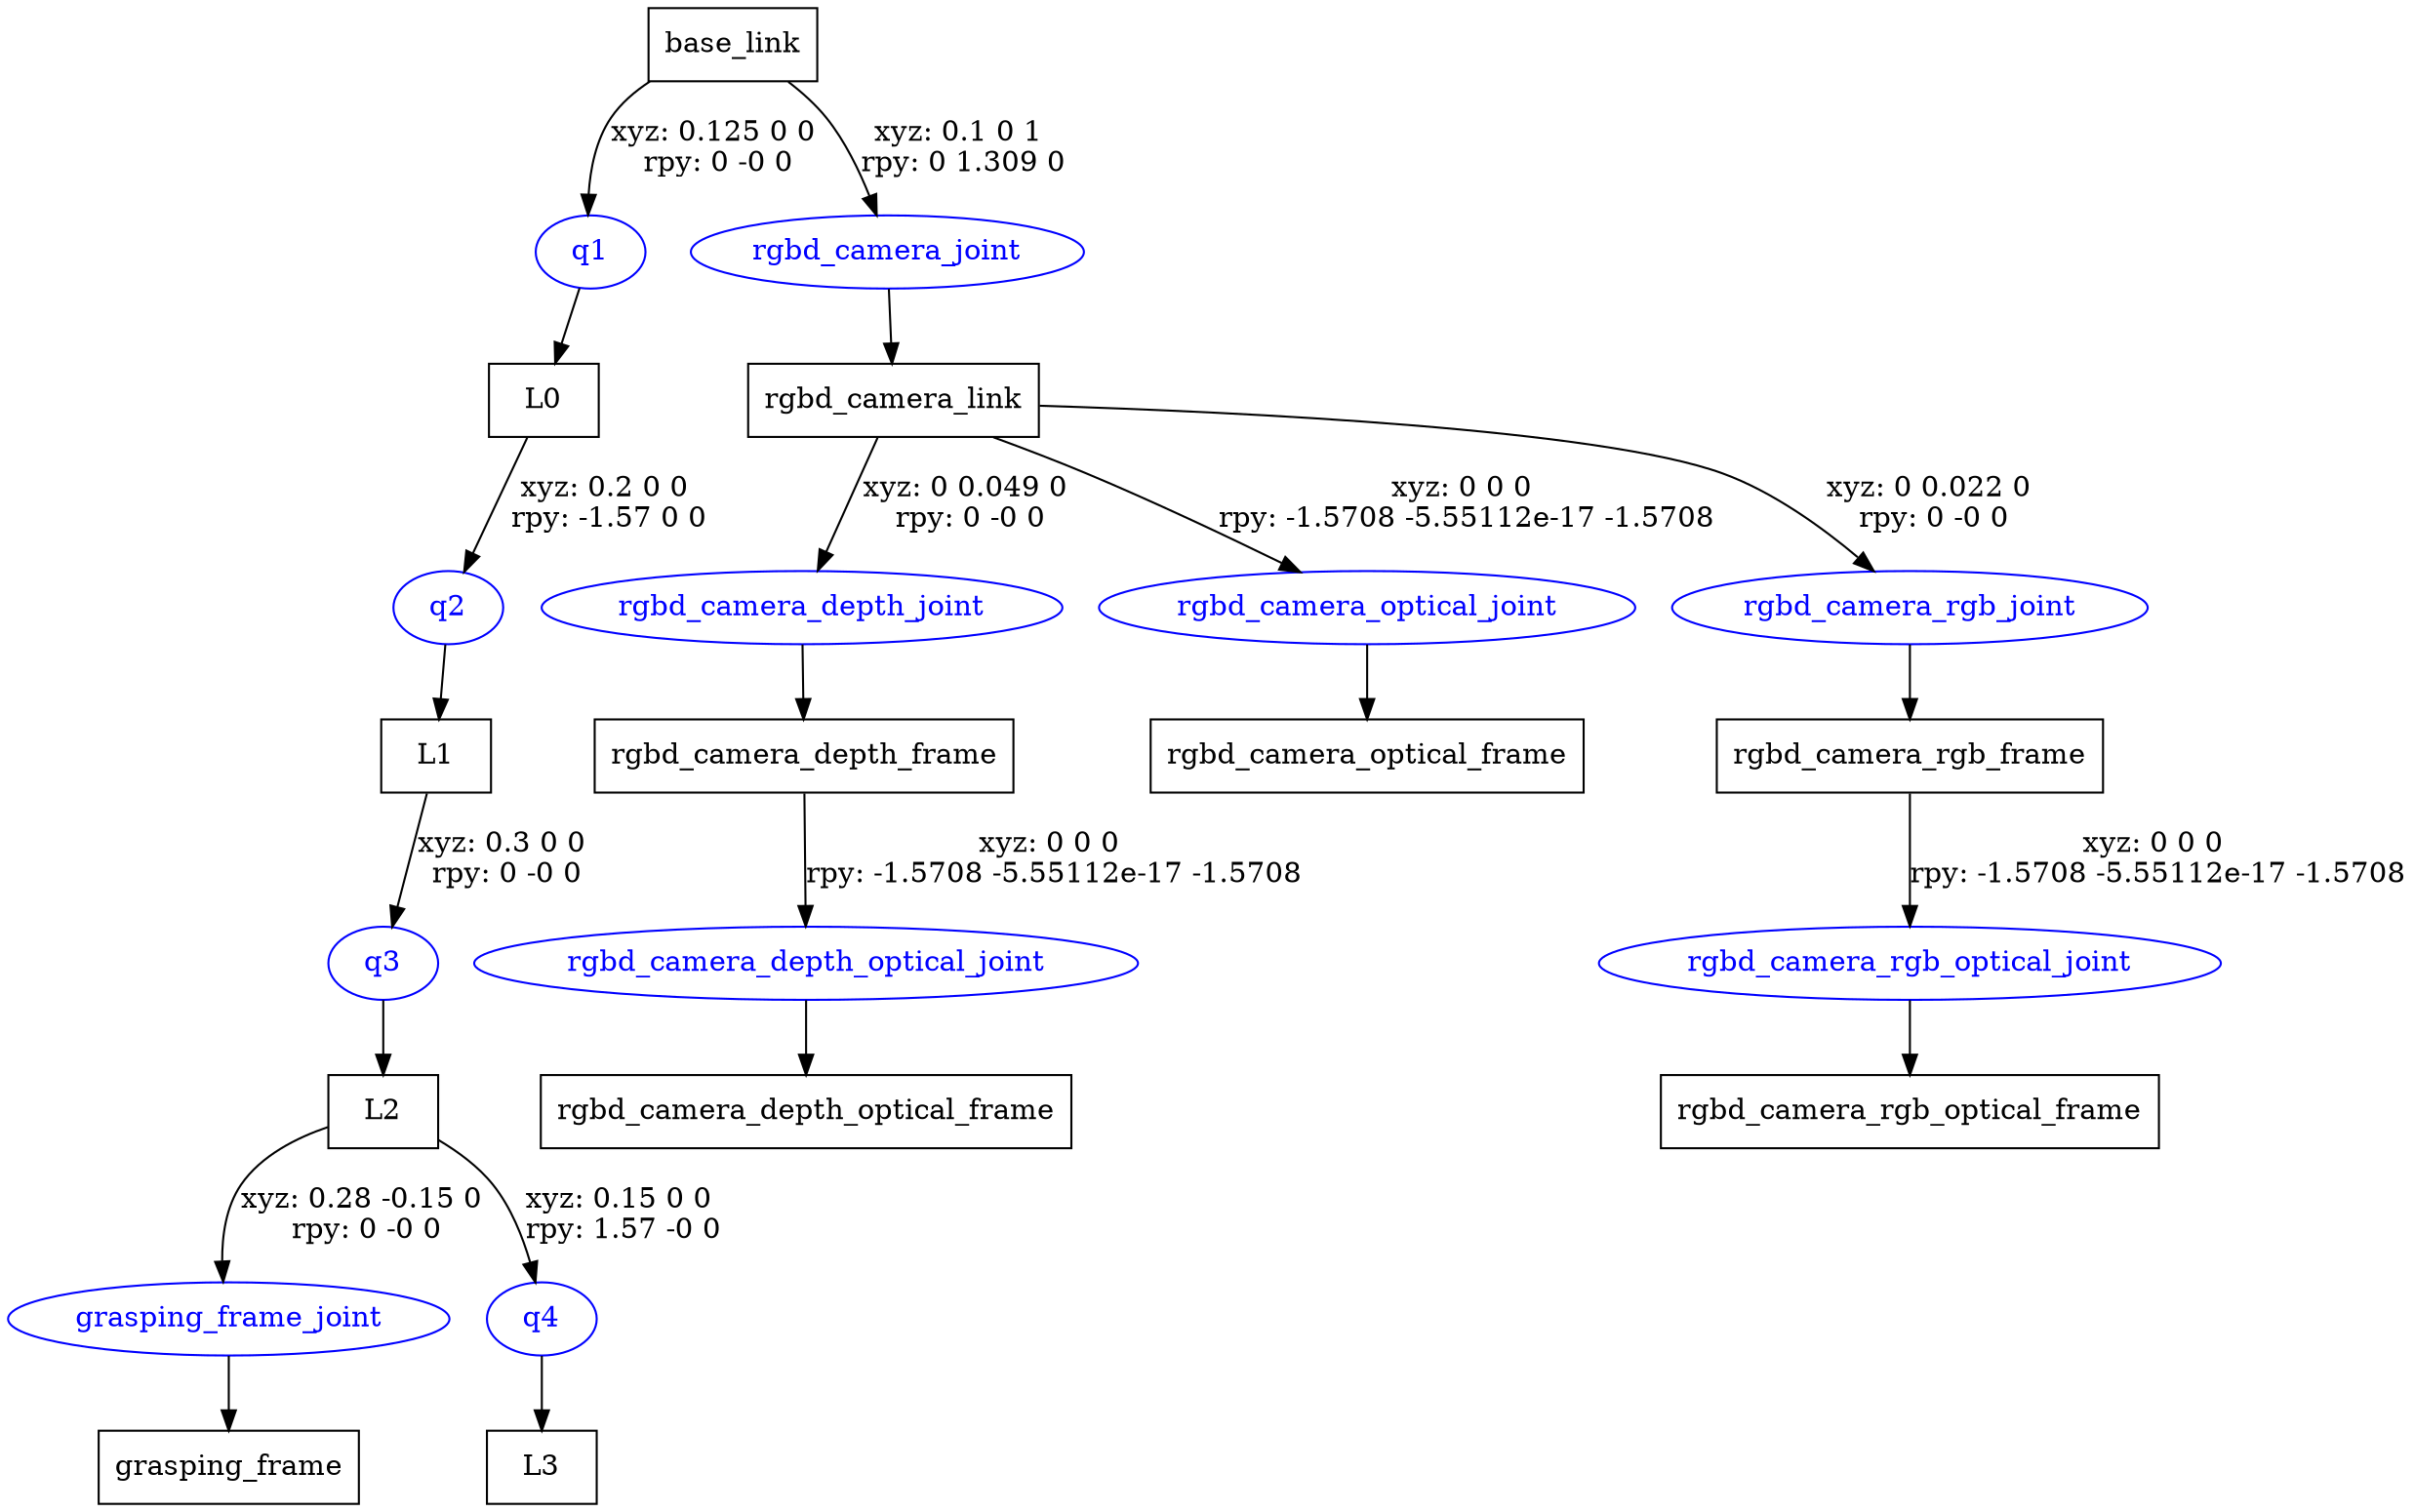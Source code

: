 digraph G {
node [shape=box];
"base_link" [label="base_link"];
"L0" [label="L0"];
"L1" [label="L1"];
"L2" [label="L2"];
"grasping_frame" [label="grasping_frame"];
"L3" [label="L3"];
"rgbd_camera_link" [label="rgbd_camera_link"];
"rgbd_camera_depth_frame" [label="rgbd_camera_depth_frame"];
"rgbd_camera_depth_optical_frame" [label="rgbd_camera_depth_optical_frame"];
"rgbd_camera_optical_frame" [label="rgbd_camera_optical_frame"];
"rgbd_camera_rgb_frame" [label="rgbd_camera_rgb_frame"];
"rgbd_camera_rgb_optical_frame" [label="rgbd_camera_rgb_optical_frame"];
node [shape=ellipse, color=blue, fontcolor=blue];
"base_link" -> "q1" [label="xyz: 0.125 0 0 \nrpy: 0 -0 0"]
"q1" -> "L0"
"L0" -> "q2" [label="xyz: 0.2 0 0 \nrpy: -1.57 0 0"]
"q2" -> "L1"
"L1" -> "q3" [label="xyz: 0.3 0 0 \nrpy: 0 -0 0"]
"q3" -> "L2"
"L2" -> "grasping_frame_joint" [label="xyz: 0.28 -0.15 0 \nrpy: 0 -0 0"]
"grasping_frame_joint" -> "grasping_frame"
"L2" -> "q4" [label="xyz: 0.15 0 0 \nrpy: 1.57 -0 0"]
"q4" -> "L3"
"base_link" -> "rgbd_camera_joint" [label="xyz: 0.1 0 1 \nrpy: 0 1.309 0"]
"rgbd_camera_joint" -> "rgbd_camera_link"
"rgbd_camera_link" -> "rgbd_camera_depth_joint" [label="xyz: 0 0.049 0 \nrpy: 0 -0 0"]
"rgbd_camera_depth_joint" -> "rgbd_camera_depth_frame"
"rgbd_camera_depth_frame" -> "rgbd_camera_depth_optical_joint" [label="xyz: 0 0 0 \nrpy: -1.5708 -5.55112e-17 -1.5708"]
"rgbd_camera_depth_optical_joint" -> "rgbd_camera_depth_optical_frame"
"rgbd_camera_link" -> "rgbd_camera_optical_joint" [label="xyz: 0 0 0 \nrpy: -1.5708 -5.55112e-17 -1.5708"]
"rgbd_camera_optical_joint" -> "rgbd_camera_optical_frame"
"rgbd_camera_link" -> "rgbd_camera_rgb_joint" [label="xyz: 0 0.022 0 \nrpy: 0 -0 0"]
"rgbd_camera_rgb_joint" -> "rgbd_camera_rgb_frame"
"rgbd_camera_rgb_frame" -> "rgbd_camera_rgb_optical_joint" [label="xyz: 0 0 0 \nrpy: -1.5708 -5.55112e-17 -1.5708"]
"rgbd_camera_rgb_optical_joint" -> "rgbd_camera_rgb_optical_frame"
}
